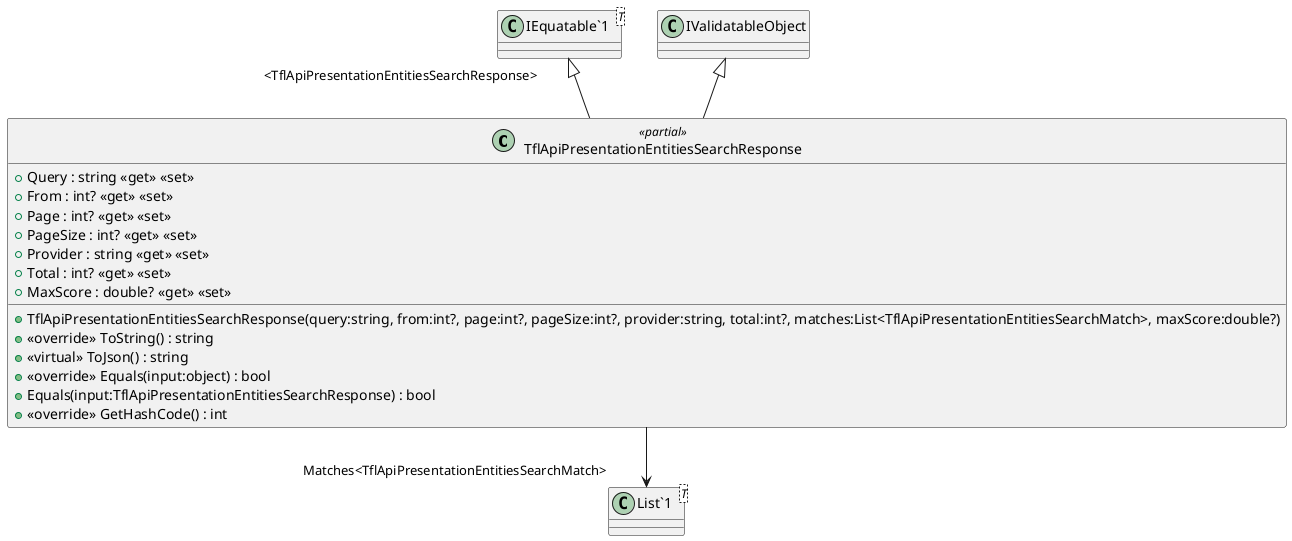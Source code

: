 @startuml
class TflApiPresentationEntitiesSearchResponse <<partial>> {
    + TflApiPresentationEntitiesSearchResponse(query:string, from:int?, page:int?, pageSize:int?, provider:string, total:int?, matches:List<TflApiPresentationEntitiesSearchMatch>, maxScore:double?)
    + Query : string <<get>> <<set>>
    + From : int? <<get>> <<set>>
    + Page : int? <<get>> <<set>>
    + PageSize : int? <<get>> <<set>>
    + Provider : string <<get>> <<set>>
    + Total : int? <<get>> <<set>>
    + MaxScore : double? <<get>> <<set>>
    + <<override>> ToString() : string
    + <<virtual>> ToJson() : string
    + <<override>> Equals(input:object) : bool
    + Equals(input:TflApiPresentationEntitiesSearchResponse) : bool
    + <<override>> GetHashCode() : int
}
class "IEquatable`1"<T> {
}
class "List`1"<T> {
}
"IEquatable`1" "<TflApiPresentationEntitiesSearchResponse>" <|-- TflApiPresentationEntitiesSearchResponse
IValidatableObject <|-- TflApiPresentationEntitiesSearchResponse
TflApiPresentationEntitiesSearchResponse --> "Matches<TflApiPresentationEntitiesSearchMatch>" "List`1"
@enduml
